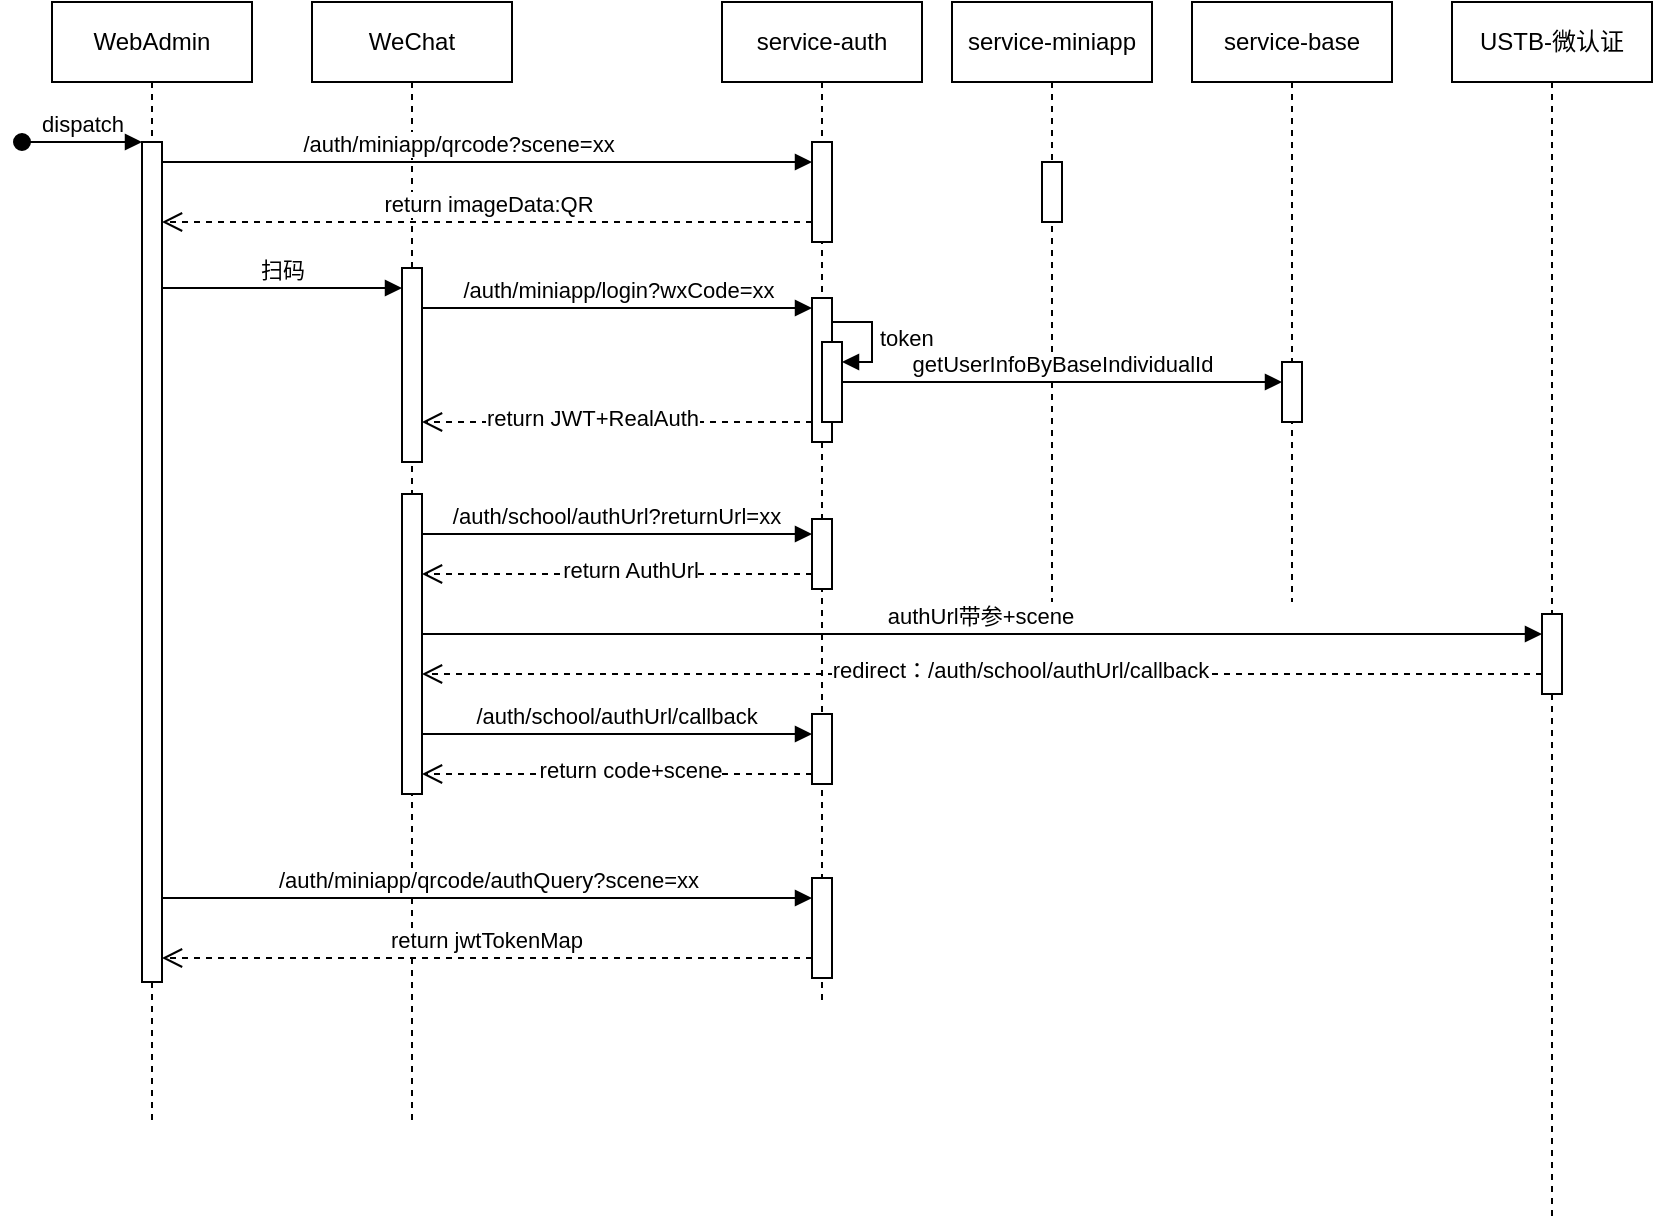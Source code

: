 <mxfile version="21.2.9" type="github">
  <diagram name="Page-1" id="2YBvvXClWsGukQMizWep">
    <mxGraphModel dx="1430" dy="770" grid="1" gridSize="10" guides="1" tooltips="1" connect="1" arrows="1" fold="1" page="1" pageScale="1" pageWidth="850" pageHeight="1100" math="0" shadow="0">
      <root>
        <mxCell id="0" />
        <mxCell id="1" parent="0" />
        <mxCell id="aM9ryv3xv72pqoxQDRHE-1" value="WebAdmin" style="shape=umlLifeline;perimeter=lifelinePerimeter;whiteSpace=wrap;html=1;container=0;dropTarget=0;collapsible=0;recursiveResize=0;outlineConnect=0;portConstraint=eastwest;newEdgeStyle={&quot;edgeStyle&quot;:&quot;elbowEdgeStyle&quot;,&quot;elbow&quot;:&quot;vertical&quot;,&quot;curved&quot;:0,&quot;rounded&quot;:0};" parent="1" vertex="1">
          <mxGeometry x="40" y="40" width="100" height="560" as="geometry" />
        </mxCell>
        <mxCell id="aM9ryv3xv72pqoxQDRHE-2" value="" style="html=1;points=[];perimeter=orthogonalPerimeter;outlineConnect=0;targetShapes=umlLifeline;portConstraint=eastwest;newEdgeStyle={&quot;edgeStyle&quot;:&quot;elbowEdgeStyle&quot;,&quot;elbow&quot;:&quot;vertical&quot;,&quot;curved&quot;:0,&quot;rounded&quot;:0};" parent="aM9ryv3xv72pqoxQDRHE-1" vertex="1">
          <mxGeometry x="45" y="70" width="10" height="420" as="geometry" />
        </mxCell>
        <mxCell id="aM9ryv3xv72pqoxQDRHE-3" value="dispatch" style="html=1;verticalAlign=bottom;startArrow=oval;endArrow=block;startSize=8;edgeStyle=elbowEdgeStyle;elbow=vertical;curved=0;rounded=0;" parent="aM9ryv3xv72pqoxQDRHE-1" target="aM9ryv3xv72pqoxQDRHE-2" edge="1">
          <mxGeometry relative="1" as="geometry">
            <mxPoint x="-15" y="70" as="sourcePoint" />
          </mxGeometry>
        </mxCell>
        <mxCell id="aM9ryv3xv72pqoxQDRHE-5" value="WeChat" style="shape=umlLifeline;perimeter=lifelinePerimeter;whiteSpace=wrap;html=1;container=0;dropTarget=0;collapsible=0;recursiveResize=0;outlineConnect=0;portConstraint=eastwest;newEdgeStyle={&quot;edgeStyle&quot;:&quot;elbowEdgeStyle&quot;,&quot;elbow&quot;:&quot;vertical&quot;,&quot;curved&quot;:0,&quot;rounded&quot;:0};" parent="1" vertex="1">
          <mxGeometry x="170" y="40" width="100" height="560" as="geometry" />
        </mxCell>
        <mxCell id="aM9ryv3xv72pqoxQDRHE-6" value="" style="html=1;points=[];perimeter=orthogonalPerimeter;outlineConnect=0;targetShapes=umlLifeline;portConstraint=eastwest;newEdgeStyle={&quot;edgeStyle&quot;:&quot;elbowEdgeStyle&quot;,&quot;elbow&quot;:&quot;vertical&quot;,&quot;curved&quot;:0,&quot;rounded&quot;:0};" parent="aM9ryv3xv72pqoxQDRHE-5" vertex="1">
          <mxGeometry x="45" y="133" width="10" height="97" as="geometry" />
        </mxCell>
        <mxCell id="rhNAa3XnDCW6CMJi3sc1-9" value="" style="html=1;points=[];perimeter=orthogonalPerimeter;outlineConnect=0;targetShapes=umlLifeline;portConstraint=eastwest;newEdgeStyle={&quot;edgeStyle&quot;:&quot;elbowEdgeStyle&quot;,&quot;elbow&quot;:&quot;vertical&quot;,&quot;curved&quot;:0,&quot;rounded&quot;:0};" vertex="1" parent="aM9ryv3xv72pqoxQDRHE-5">
          <mxGeometry x="45" y="246" width="10" height="150" as="geometry" />
        </mxCell>
        <mxCell id="aM9ryv3xv72pqoxQDRHE-7" value="/auth/miniapp/qrcode?scene=xx" style="html=1;verticalAlign=bottom;endArrow=block;edgeStyle=elbowEdgeStyle;elbow=vertical;curved=0;rounded=0;" parent="1" source="aM9ryv3xv72pqoxQDRHE-2" target="vACXPowqRHTn4efOU8du-2" edge="1">
          <mxGeometry x="-0.091" relative="1" as="geometry">
            <mxPoint x="195" y="130" as="sourcePoint" />
            <Array as="points">
              <mxPoint x="180" y="120" />
            </Array>
            <mxPoint as="offset" />
          </mxGeometry>
        </mxCell>
        <mxCell id="aM9ryv3xv72pqoxQDRHE-8" value="return imageData:QR" style="html=1;verticalAlign=bottom;endArrow=open;dashed=1;endSize=8;edgeStyle=elbowEdgeStyle;elbow=vertical;curved=0;rounded=0;" parent="1" source="vACXPowqRHTn4efOU8du-2" target="aM9ryv3xv72pqoxQDRHE-2" edge="1">
          <mxGeometry relative="1" as="geometry">
            <mxPoint x="195" y="205" as="targetPoint" />
            <Array as="points">
              <mxPoint x="180" y="150" />
              <mxPoint x="190" y="280" />
            </Array>
          </mxGeometry>
        </mxCell>
        <mxCell id="vACXPowqRHTn4efOU8du-1" value="service-auth" style="shape=umlLifeline;perimeter=lifelinePerimeter;whiteSpace=wrap;html=1;container=0;dropTarget=0;collapsible=0;recursiveResize=0;outlineConnect=0;portConstraint=eastwest;newEdgeStyle={&quot;edgeStyle&quot;:&quot;elbowEdgeStyle&quot;,&quot;elbow&quot;:&quot;vertical&quot;,&quot;curved&quot;:0,&quot;rounded&quot;:0};" parent="1" vertex="1">
          <mxGeometry x="375" y="40" width="100" height="500" as="geometry" />
        </mxCell>
        <mxCell id="vACXPowqRHTn4efOU8du-2" value="" style="html=1;points=[];perimeter=orthogonalPerimeter;outlineConnect=0;targetShapes=umlLifeline;portConstraint=eastwest;newEdgeStyle={&quot;edgeStyle&quot;:&quot;elbowEdgeStyle&quot;,&quot;elbow&quot;:&quot;vertical&quot;,&quot;curved&quot;:0,&quot;rounded&quot;:0};" parent="vACXPowqRHTn4efOU8du-1" vertex="1">
          <mxGeometry x="45" y="70" width="10" height="50" as="geometry" />
        </mxCell>
        <mxCell id="rhNAa3XnDCW6CMJi3sc1-2" value="" style="html=1;points=[];perimeter=orthogonalPerimeter;outlineConnect=0;targetShapes=umlLifeline;portConstraint=eastwest;newEdgeStyle={&quot;edgeStyle&quot;:&quot;elbowEdgeStyle&quot;,&quot;elbow&quot;:&quot;vertical&quot;,&quot;curved&quot;:0,&quot;rounded&quot;:0};" vertex="1" parent="vACXPowqRHTn4efOU8du-1">
          <mxGeometry x="45" y="438" width="10" height="50" as="geometry" />
        </mxCell>
        <mxCell id="rhNAa3XnDCW6CMJi3sc1-5" value="" style="html=1;points=[];perimeter=orthogonalPerimeter;outlineConnect=0;targetShapes=umlLifeline;portConstraint=eastwest;newEdgeStyle={&quot;edgeStyle&quot;:&quot;elbowEdgeStyle&quot;,&quot;elbow&quot;:&quot;vertical&quot;,&quot;curved&quot;:0,&quot;rounded&quot;:0};" vertex="1" parent="vACXPowqRHTn4efOU8du-1">
          <mxGeometry x="45" y="148" width="10" height="72" as="geometry" />
        </mxCell>
        <mxCell id="rhNAa3XnDCW6CMJi3sc1-11" value="" style="html=1;points=[];perimeter=orthogonalPerimeter;outlineConnect=0;targetShapes=umlLifeline;portConstraint=eastwest;newEdgeStyle={&quot;edgeStyle&quot;:&quot;elbowEdgeStyle&quot;,&quot;elbow&quot;:&quot;vertical&quot;,&quot;curved&quot;:0,&quot;rounded&quot;:0};" vertex="1" parent="vACXPowqRHTn4efOU8du-1">
          <mxGeometry x="45" y="258.5" width="10" height="35" as="geometry" />
        </mxCell>
        <mxCell id="rhNAa3XnDCW6CMJi3sc1-15" value="" style="html=1;points=[];perimeter=orthogonalPerimeter;outlineConnect=0;targetShapes=umlLifeline;portConstraint=eastwest;newEdgeStyle={&quot;edgeStyle&quot;:&quot;elbowEdgeStyle&quot;,&quot;elbow&quot;:&quot;vertical&quot;,&quot;curved&quot;:0,&quot;rounded&quot;:0};" vertex="1" parent="vACXPowqRHTn4efOU8du-1">
          <mxGeometry x="45" y="356" width="10" height="35" as="geometry" />
        </mxCell>
        <mxCell id="rhNAa3XnDCW6CMJi3sc1-20" value="" style="html=1;points=[];perimeter=orthogonalPerimeter;outlineConnect=0;targetShapes=umlLifeline;portConstraint=eastwest;newEdgeStyle={&quot;edgeStyle&quot;:&quot;elbowEdgeStyle&quot;,&quot;elbow&quot;:&quot;vertical&quot;,&quot;curved&quot;:0,&quot;rounded&quot;:0};" vertex="1" parent="vACXPowqRHTn4efOU8du-1">
          <mxGeometry x="50" y="170" width="10" height="40" as="geometry" />
        </mxCell>
        <mxCell id="rhNAa3XnDCW6CMJi3sc1-21" value="token" style="html=1;align=left;spacingLeft=2;endArrow=block;rounded=0;edgeStyle=orthogonalEdgeStyle;curved=0;rounded=0;" edge="1" target="rhNAa3XnDCW6CMJi3sc1-20" parent="vACXPowqRHTn4efOU8du-1" source="rhNAa3XnDCW6CMJi3sc1-5">
          <mxGeometry relative="1" as="geometry">
            <mxPoint x="90" y="123" as="sourcePoint" />
            <Array as="points">
              <mxPoint x="75" y="160" />
              <mxPoint x="75" y="180" />
            </Array>
          </mxGeometry>
        </mxCell>
        <mxCell id="vACXPowqRHTn4efOU8du-3" value="service-miniapp" style="shape=umlLifeline;perimeter=lifelinePerimeter;whiteSpace=wrap;html=1;container=0;dropTarget=0;collapsible=0;recursiveResize=0;outlineConnect=0;portConstraint=eastwest;newEdgeStyle={&quot;edgeStyle&quot;:&quot;elbowEdgeStyle&quot;,&quot;elbow&quot;:&quot;vertical&quot;,&quot;curved&quot;:0,&quot;rounded&quot;:0};" parent="1" vertex="1">
          <mxGeometry x="490" y="40" width="100" height="300" as="geometry" />
        </mxCell>
        <mxCell id="vACXPowqRHTn4efOU8du-4" value="" style="html=1;points=[];perimeter=orthogonalPerimeter;outlineConnect=0;targetShapes=umlLifeline;portConstraint=eastwest;newEdgeStyle={&quot;edgeStyle&quot;:&quot;elbowEdgeStyle&quot;,&quot;elbow&quot;:&quot;vertical&quot;,&quot;curved&quot;:0,&quot;rounded&quot;:0};" parent="vACXPowqRHTn4efOU8du-3" vertex="1">
          <mxGeometry x="45" y="80" width="10" height="30" as="geometry" />
        </mxCell>
        <mxCell id="vACXPowqRHTn4efOU8du-5" value="service-base" style="shape=umlLifeline;perimeter=lifelinePerimeter;whiteSpace=wrap;html=1;container=0;dropTarget=0;collapsible=0;recursiveResize=0;outlineConnect=0;portConstraint=eastwest;newEdgeStyle={&quot;edgeStyle&quot;:&quot;elbowEdgeStyle&quot;,&quot;elbow&quot;:&quot;vertical&quot;,&quot;curved&quot;:0,&quot;rounded&quot;:0};" parent="1" vertex="1">
          <mxGeometry x="610" y="40" width="100" height="300" as="geometry" />
        </mxCell>
        <mxCell id="vACXPowqRHTn4efOU8du-6" value="" style="html=1;points=[];perimeter=orthogonalPerimeter;outlineConnect=0;targetShapes=umlLifeline;portConstraint=eastwest;newEdgeStyle={&quot;edgeStyle&quot;:&quot;elbowEdgeStyle&quot;,&quot;elbow&quot;:&quot;vertical&quot;,&quot;curved&quot;:0,&quot;rounded&quot;:0};" parent="vACXPowqRHTn4efOU8du-5" vertex="1">
          <mxGeometry x="45" y="180" width="10" height="30" as="geometry" />
        </mxCell>
        <mxCell id="vACXPowqRHTn4efOU8du-7" value="/auth/miniapp/qrcode/authQuery?scene=xx" style="html=1;verticalAlign=bottom;endArrow=block;edgeStyle=elbowEdgeStyle;elbow=vertical;curved=0;rounded=0;" parent="1" target="rhNAa3XnDCW6CMJi3sc1-2" edge="1">
          <mxGeometry width="80" relative="1" as="geometry">
            <mxPoint x="95" y="488" as="sourcePoint" />
            <mxPoint x="210" y="487.5" as="targetPoint" />
            <Array as="points">
              <mxPoint x="360" y="488" />
            </Array>
            <mxPoint as="offset" />
          </mxGeometry>
        </mxCell>
        <mxCell id="rhNAa3XnDCW6CMJi3sc1-1" value="return&amp;nbsp;jwtTokenMap" style="html=1;verticalAlign=bottom;endArrow=open;dashed=1;endSize=8;edgeStyle=elbowEdgeStyle;elbow=vertical;curved=0;rounded=0;" edge="1" parent="1" source="rhNAa3XnDCW6CMJi3sc1-2">
          <mxGeometry x="0.002" relative="1" as="geometry">
            <mxPoint x="95" y="518" as="targetPoint" />
            <Array as="points">
              <mxPoint x="185" y="518" />
              <mxPoint x="195" y="648" />
            </Array>
            <mxPoint x="410" y="518" as="sourcePoint" />
            <mxPoint as="offset" />
          </mxGeometry>
        </mxCell>
        <mxCell id="rhNAa3XnDCW6CMJi3sc1-3" value="扫码" style="html=1;verticalAlign=bottom;endArrow=block;edgeStyle=elbowEdgeStyle;elbow=vertical;curved=0;rounded=0;" edge="1" parent="1" target="aM9ryv3xv72pqoxQDRHE-6">
          <mxGeometry width="80" relative="1" as="geometry">
            <mxPoint x="95" y="183" as="sourcePoint" />
            <mxPoint x="410" y="313" as="targetPoint" />
            <Array as="points">
              <mxPoint x="180" y="183" />
            </Array>
            <mxPoint as="offset" />
          </mxGeometry>
        </mxCell>
        <mxCell id="rhNAa3XnDCW6CMJi3sc1-4" value="return JWT+RealAuth" style="html=1;verticalAlign=bottom;endArrow=open;dashed=1;endSize=8;edgeStyle=elbowEdgeStyle;elbow=vertical;curved=0;rounded=0;" edge="1" parent="1" source="rhNAa3XnDCW6CMJi3sc1-5" target="aM9ryv3xv72pqoxQDRHE-6">
          <mxGeometry x="0.128" y="7" relative="1" as="geometry">
            <mxPoint x="370" y="213" as="sourcePoint" />
            <mxPoint x="290" y="213" as="targetPoint" />
            <Array as="points">
              <mxPoint x="320" y="250" />
            </Array>
            <mxPoint as="offset" />
          </mxGeometry>
        </mxCell>
        <mxCell id="rhNAa3XnDCW6CMJi3sc1-6" value="/auth/miniapp/login?wxCode=xx" style="html=1;verticalAlign=bottom;endArrow=block;edgeStyle=elbowEdgeStyle;elbow=vertical;curved=0;rounded=0;" edge="1" parent="1" source="aM9ryv3xv72pqoxQDRHE-6" target="rhNAa3XnDCW6CMJi3sc1-5">
          <mxGeometry x="-0.002" width="80" relative="1" as="geometry">
            <mxPoint x="230" y="193" as="sourcePoint" />
            <mxPoint x="350" y="193" as="targetPoint" />
            <Array as="points">
              <mxPoint x="315" y="193" />
            </Array>
            <mxPoint as="offset" />
          </mxGeometry>
        </mxCell>
        <mxCell id="rhNAa3XnDCW6CMJi3sc1-7" value="USTB-微认证" style="shape=umlLifeline;perimeter=lifelinePerimeter;whiteSpace=wrap;html=1;container=0;dropTarget=0;collapsible=0;recursiveResize=0;outlineConnect=0;portConstraint=eastwest;newEdgeStyle={&quot;edgeStyle&quot;:&quot;elbowEdgeStyle&quot;,&quot;elbow&quot;:&quot;vertical&quot;,&quot;curved&quot;:0,&quot;rounded&quot;:0};" vertex="1" parent="1">
          <mxGeometry x="740" y="40" width="100" height="610" as="geometry" />
        </mxCell>
        <mxCell id="rhNAa3XnDCW6CMJi3sc1-8" value="" style="html=1;points=[];perimeter=orthogonalPerimeter;outlineConnect=0;targetShapes=umlLifeline;portConstraint=eastwest;newEdgeStyle={&quot;edgeStyle&quot;:&quot;elbowEdgeStyle&quot;,&quot;elbow&quot;:&quot;vertical&quot;,&quot;curved&quot;:0,&quot;rounded&quot;:0};" vertex="1" parent="rhNAa3XnDCW6CMJi3sc1-7">
          <mxGeometry x="45" y="306" width="10" height="40" as="geometry" />
        </mxCell>
        <mxCell id="rhNAa3XnDCW6CMJi3sc1-10" value="/auth/school/authUrl?returnUrl=xx" style="html=1;verticalAlign=bottom;endArrow=block;edgeStyle=elbowEdgeStyle;elbow=vertical;curved=0;rounded=0;" edge="1" parent="1" source="rhNAa3XnDCW6CMJi3sc1-9" target="rhNAa3XnDCW6CMJi3sc1-11">
          <mxGeometry x="-0.004" width="80" relative="1" as="geometry">
            <mxPoint x="225" y="236" as="sourcePoint" />
            <mxPoint x="420" y="236" as="targetPoint" />
            <Array as="points">
              <mxPoint x="300" y="306" />
              <mxPoint x="315" y="236" />
            </Array>
            <mxPoint as="offset" />
          </mxGeometry>
        </mxCell>
        <mxCell id="rhNAa3XnDCW6CMJi3sc1-12" value="return AuthUrl" style="html=1;verticalAlign=bottom;endArrow=open;dashed=1;endSize=8;edgeStyle=elbowEdgeStyle;elbow=vertical;curved=0;rounded=0;" edge="1" parent="1" source="rhNAa3XnDCW6CMJi3sc1-11" target="rhNAa3XnDCW6CMJi3sc1-9">
          <mxGeometry x="-0.067" y="7" relative="1" as="geometry">
            <mxPoint x="425" y="326" as="sourcePoint" />
            <mxPoint x="230" y="326" as="targetPoint" />
            <Array as="points">
              <mxPoint x="325" y="326" />
            </Array>
            <mxPoint as="offset" />
          </mxGeometry>
        </mxCell>
        <mxCell id="rhNAa3XnDCW6CMJi3sc1-13" value="authUrl带参+scene" style="html=1;verticalAlign=bottom;endArrow=block;edgeStyle=elbowEdgeStyle;elbow=vertical;curved=0;rounded=0;" edge="1" parent="1" source="rhNAa3XnDCW6CMJi3sc1-9" target="rhNAa3XnDCW6CMJi3sc1-8">
          <mxGeometry x="-0.004" width="80" relative="1" as="geometry">
            <mxPoint x="230" y="356" as="sourcePoint" />
            <mxPoint x="425" y="356" as="targetPoint" />
            <Array as="points">
              <mxPoint x="305" y="356" />
              <mxPoint x="320" y="286" />
            </Array>
            <mxPoint as="offset" />
          </mxGeometry>
        </mxCell>
        <mxCell id="rhNAa3XnDCW6CMJi3sc1-14" value="redirect：/auth/school/authUrl/callback" style="html=1;verticalAlign=bottom;endArrow=open;dashed=1;endSize=8;edgeStyle=elbowEdgeStyle;elbow=vertical;curved=0;rounded=0;" edge="1" parent="1" source="rhNAa3XnDCW6CMJi3sc1-8" target="rhNAa3XnDCW6CMJi3sc1-9">
          <mxGeometry x="-0.067" y="7" relative="1" as="geometry">
            <mxPoint x="665" y="376" as="sourcePoint" />
            <mxPoint x="470" y="376" as="targetPoint" />
            <Array as="points">
              <mxPoint x="570" y="376" />
            </Array>
            <mxPoint as="offset" />
          </mxGeometry>
        </mxCell>
        <mxCell id="rhNAa3XnDCW6CMJi3sc1-16" value="/auth/school/authUrl/callback" style="html=1;verticalAlign=bottom;endArrow=block;edgeStyle=elbowEdgeStyle;elbow=vertical;curved=0;rounded=0;" edge="1" parent="1" source="rhNAa3XnDCW6CMJi3sc1-9" target="rhNAa3XnDCW6CMJi3sc1-15">
          <mxGeometry x="-0.003" width="80" relative="1" as="geometry">
            <mxPoint x="230" y="406" as="sourcePoint" />
            <mxPoint x="415" y="406" as="targetPoint" />
            <Array as="points">
              <mxPoint x="295" y="406" />
              <mxPoint x="310" y="336" />
            </Array>
            <mxPoint as="offset" />
          </mxGeometry>
        </mxCell>
        <mxCell id="rhNAa3XnDCW6CMJi3sc1-17" value="return code+scene" style="html=1;verticalAlign=bottom;endArrow=open;dashed=1;endSize=8;edgeStyle=elbowEdgeStyle;elbow=vertical;curved=0;rounded=0;" edge="1" parent="1" source="rhNAa3XnDCW6CMJi3sc1-15" target="rhNAa3XnDCW6CMJi3sc1-9">
          <mxGeometry x="-0.067" y="7" relative="1" as="geometry">
            <mxPoint x="415" y="426" as="sourcePoint" />
            <mxPoint x="250" y="426" as="targetPoint" />
            <Array as="points">
              <mxPoint x="320" y="426" />
            </Array>
            <mxPoint as="offset" />
          </mxGeometry>
        </mxCell>
        <mxCell id="rhNAa3XnDCW6CMJi3sc1-22" value="getUserInfoByBaseIndividualId" style="html=1;verticalAlign=bottom;endArrow=block;edgeStyle=elbowEdgeStyle;elbow=vertical;curved=0;rounded=0;" edge="1" parent="1" source="rhNAa3XnDCW6CMJi3sc1-20" target="vACXPowqRHTn4efOU8du-6">
          <mxGeometry x="-0.003" width="80" relative="1" as="geometry">
            <mxPoint x="450" y="230" as="sourcePoint" />
            <mxPoint x="645" y="230" as="targetPoint" />
            <Array as="points">
              <mxPoint x="520" y="230" />
              <mxPoint x="535" y="160" />
            </Array>
            <mxPoint as="offset" />
          </mxGeometry>
        </mxCell>
      </root>
    </mxGraphModel>
  </diagram>
</mxfile>
